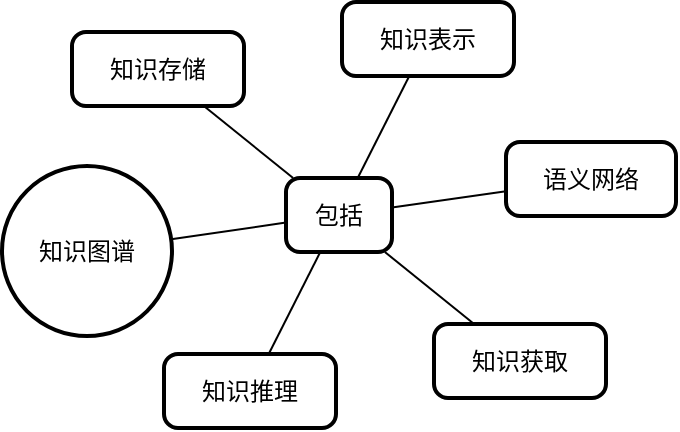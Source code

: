 <mxfile version="21.2.9" type="github">
  <diagram name="第 1 页" id="gmCn1-UenPEYqLn48gTQ">
    <mxGraphModel>
      <root>
        <mxCell id="0" />
        <mxCell id="1" parent="0" />
        <mxCell id="2" value="知识图谱" style="ellipse;aspect=fixed;strokeWidth=2;whiteSpace=wrap;" vertex="1" parent="1">
          <mxGeometry x="15" y="97" width="85" height="85" as="geometry" />
        </mxCell>
        <mxCell id="3" value="包括" style="rounded=1;absoluteArcSize=1;arcSize=14;whiteSpace=wrap;strokeWidth=2;" vertex="1" parent="1">
          <mxGeometry x="157" y="103" width="53" height="37" as="geometry" />
        </mxCell>
        <mxCell id="4" value="语义网络" style="rounded=1;absoluteArcSize=1;arcSize=14;whiteSpace=wrap;strokeWidth=2;" vertex="1" parent="1">
          <mxGeometry x="267" y="85" width="85" height="37" as="geometry" />
        </mxCell>
        <mxCell id="5" value="知识表示" style="rounded=1;absoluteArcSize=1;arcSize=14;whiteSpace=wrap;strokeWidth=2;" vertex="1" parent="1">
          <mxGeometry x="185" y="15" width="86" height="37" as="geometry" />
        </mxCell>
        <mxCell id="6" value="知识获取" style="rounded=1;absoluteArcSize=1;arcSize=14;whiteSpace=wrap;strokeWidth=2;" vertex="1" parent="1">
          <mxGeometry x="231" y="176" width="86" height="37" as="geometry" />
        </mxCell>
        <mxCell id="7" value="知识存储" style="rounded=1;absoluteArcSize=1;arcSize=14;whiteSpace=wrap;strokeWidth=2;" vertex="1" parent="1">
          <mxGeometry x="50" y="30" width="86" height="37" as="geometry" />
        </mxCell>
        <mxCell id="8" value="知识推理" style="rounded=1;absoluteArcSize=1;arcSize=14;whiteSpace=wrap;strokeWidth=2;" vertex="1" parent="1">
          <mxGeometry x="96" y="191" width="86" height="37" as="geometry" />
        </mxCell>
        <mxCell id="9" style="endArrow=none" edge="1" parent="1" source="2" target="3">
          <mxGeometry relative="1" as="geometry" />
        </mxCell>
        <mxCell id="10" style="endArrow=none" edge="1" parent="1" source="3" target="4">
          <mxGeometry relative="1" as="geometry" />
        </mxCell>
        <mxCell id="11" style="endArrow=none" edge="1" parent="1" source="3" target="5">
          <mxGeometry relative="1" as="geometry" />
        </mxCell>
        <mxCell id="12" style="endArrow=none" edge="1" parent="1" source="3" target="6">
          <mxGeometry relative="1" as="geometry" />
        </mxCell>
        <mxCell id="13" style="endArrow=none" edge="1" parent="1" source="3" target="7">
          <mxGeometry relative="1" as="geometry" />
        </mxCell>
        <mxCell id="14" style="endArrow=none" edge="1" parent="1" source="3" target="8">
          <mxGeometry relative="1" as="geometry" />
        </mxCell>
      </root>
    </mxGraphModel>
  </diagram>
</mxfile>
